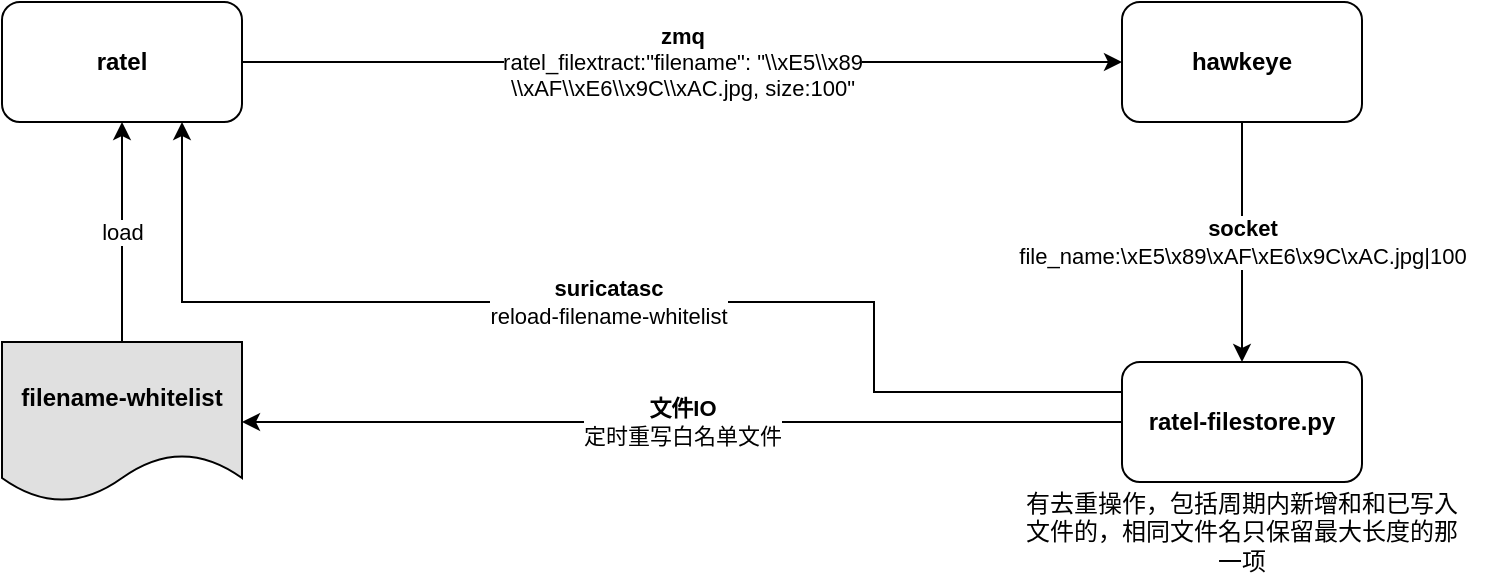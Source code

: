 <mxfile version="16.4.6" type="github">
  <diagram id="zTa_njFV_PAfFY_da0kz" name="组件架构">
    <mxGraphModel dx="2062" dy="1164" grid="1" gridSize="10" guides="1" tooltips="1" connect="1" arrows="1" fold="1" page="1" pageScale="1" pageWidth="827" pageHeight="1169" background="#ffffff" math="0" shadow="0">
      <root>
        <mxCell id="0" />
        <mxCell id="1" parent="0" />
        <mxCell id="3mFCE1aiza1lghqvTkkB-8" value="load" style="edgeStyle=orthogonalEdgeStyle;rounded=0;orthogonalLoop=1;jettySize=auto;html=1;entryX=0.5;entryY=1;entryDx=0;entryDy=0;" parent="1" source="3mFCE1aiza1lghqvTkkB-1" target="3mFCE1aiza1lghqvTkkB-2" edge="1">
          <mxGeometry relative="1" as="geometry" />
        </mxCell>
        <mxCell id="3mFCE1aiza1lghqvTkkB-1" value="filename-whitelist" style="shape=document;whiteSpace=wrap;html=1;boundedLbl=1;fillColor=#E0E0E0;fontStyle=1" parent="1" vertex="1">
          <mxGeometry x="74" y="460" width="120" height="80" as="geometry" />
        </mxCell>
        <mxCell id="3mFCE1aiza1lghqvTkkB-4" value="&lt;b&gt;zmq&lt;/b&gt;&lt;br&gt;&lt;span style=&quot;font-size: 11px&quot;&gt;ratel_filextract:&lt;/span&gt;&lt;span style=&quot;font-size: 11px&quot;&gt;&quot;filename&quot;: &quot;\\\\xE5\\\\x89&lt;br&gt;\\\\xAF\\\\xE6\\\\x9C\\\\xAC.jpg, size:100&quot;&lt;/span&gt;" style="edgeStyle=orthogonalEdgeStyle;rounded=0;orthogonalLoop=1;jettySize=auto;html=1;entryX=0;entryY=0.5;entryDx=0;entryDy=0;" parent="1" source="3mFCE1aiza1lghqvTkkB-2" target="3mFCE1aiza1lghqvTkkB-3" edge="1">
          <mxGeometry relative="1" as="geometry" />
        </mxCell>
        <mxCell id="3mFCE1aiza1lghqvTkkB-2" value="ratel" style="rounded=1;whiteSpace=wrap;html=1;fontStyle=1" parent="1" vertex="1">
          <mxGeometry x="74" y="290" width="120" height="60" as="geometry" />
        </mxCell>
        <mxCell id="3mFCE1aiza1lghqvTkkB-10" value="&lt;b&gt;socket&lt;/b&gt;&lt;br&gt;file_name:\\xE5\\x89\\xAF\\xE6\\x9C\\xAC.jpg|100" style="edgeStyle=orthogonalEdgeStyle;rounded=0;orthogonalLoop=1;jettySize=auto;html=1;" parent="1" source="3mFCE1aiza1lghqvTkkB-3" target="3mFCE1aiza1lghqvTkkB-9" edge="1">
          <mxGeometry relative="1" as="geometry" />
        </mxCell>
        <mxCell id="3mFCE1aiza1lghqvTkkB-3" value="hawkeye" style="rounded=1;whiteSpace=wrap;html=1;fontStyle=1" parent="1" vertex="1">
          <mxGeometry x="634" y="290" width="120" height="60" as="geometry" />
        </mxCell>
        <mxCell id="3mFCE1aiza1lghqvTkkB-11" value="&lt;b&gt;文件IO&lt;/b&gt;&lt;br&gt;定时重写白名单文件" style="edgeStyle=orthogonalEdgeStyle;rounded=0;orthogonalLoop=1;jettySize=auto;html=1;" parent="1" source="3mFCE1aiza1lghqvTkkB-9" target="3mFCE1aiza1lghqvTkkB-1" edge="1">
          <mxGeometry relative="1" as="geometry" />
        </mxCell>
        <mxCell id="3mFCE1aiza1lghqvTkkB-9" value="ratel-filestore.py" style="rounded=1;whiteSpace=wrap;html=1;fontStyle=1" parent="1" vertex="1">
          <mxGeometry x="634" y="470" width="120" height="60" as="geometry" />
        </mxCell>
        <mxCell id="3mFCE1aiza1lghqvTkkB-12" value="&lt;b&gt;suricatasc&lt;/b&gt;&lt;br&gt;reload-filename-whitelist" style="endArrow=classic;html=1;rounded=0;exitX=0;exitY=0.25;exitDx=0;exitDy=0;entryX=0.75;entryY=1;entryDx=0;entryDy=0;edgeStyle=orthogonalEdgeStyle;" parent="1" source="3mFCE1aiza1lghqvTkkB-9" target="3mFCE1aiza1lghqvTkkB-2" edge="1">
          <mxGeometry width="50" height="50" relative="1" as="geometry">
            <mxPoint x="630" y="470" as="sourcePoint" />
            <mxPoint x="380" y="400" as="targetPoint" />
            <Array as="points">
              <mxPoint x="510" y="485" />
              <mxPoint x="510" y="440" />
              <mxPoint x="164" y="440" />
            </Array>
          </mxGeometry>
        </mxCell>
        <mxCell id="wKeKbMBqRPX0RBNL1jAe-1" value="有去重操作，包括周期内新增和和已写入文件的，相同文件名只保留最大长度的那一项" style="text;html=1;strokeColor=none;fillColor=none;align=center;verticalAlign=middle;whiteSpace=wrap;rounded=0;" vertex="1" parent="1">
          <mxGeometry x="584" y="540" width="220" height="30" as="geometry" />
        </mxCell>
      </root>
    </mxGraphModel>
  </diagram>
</mxfile>
